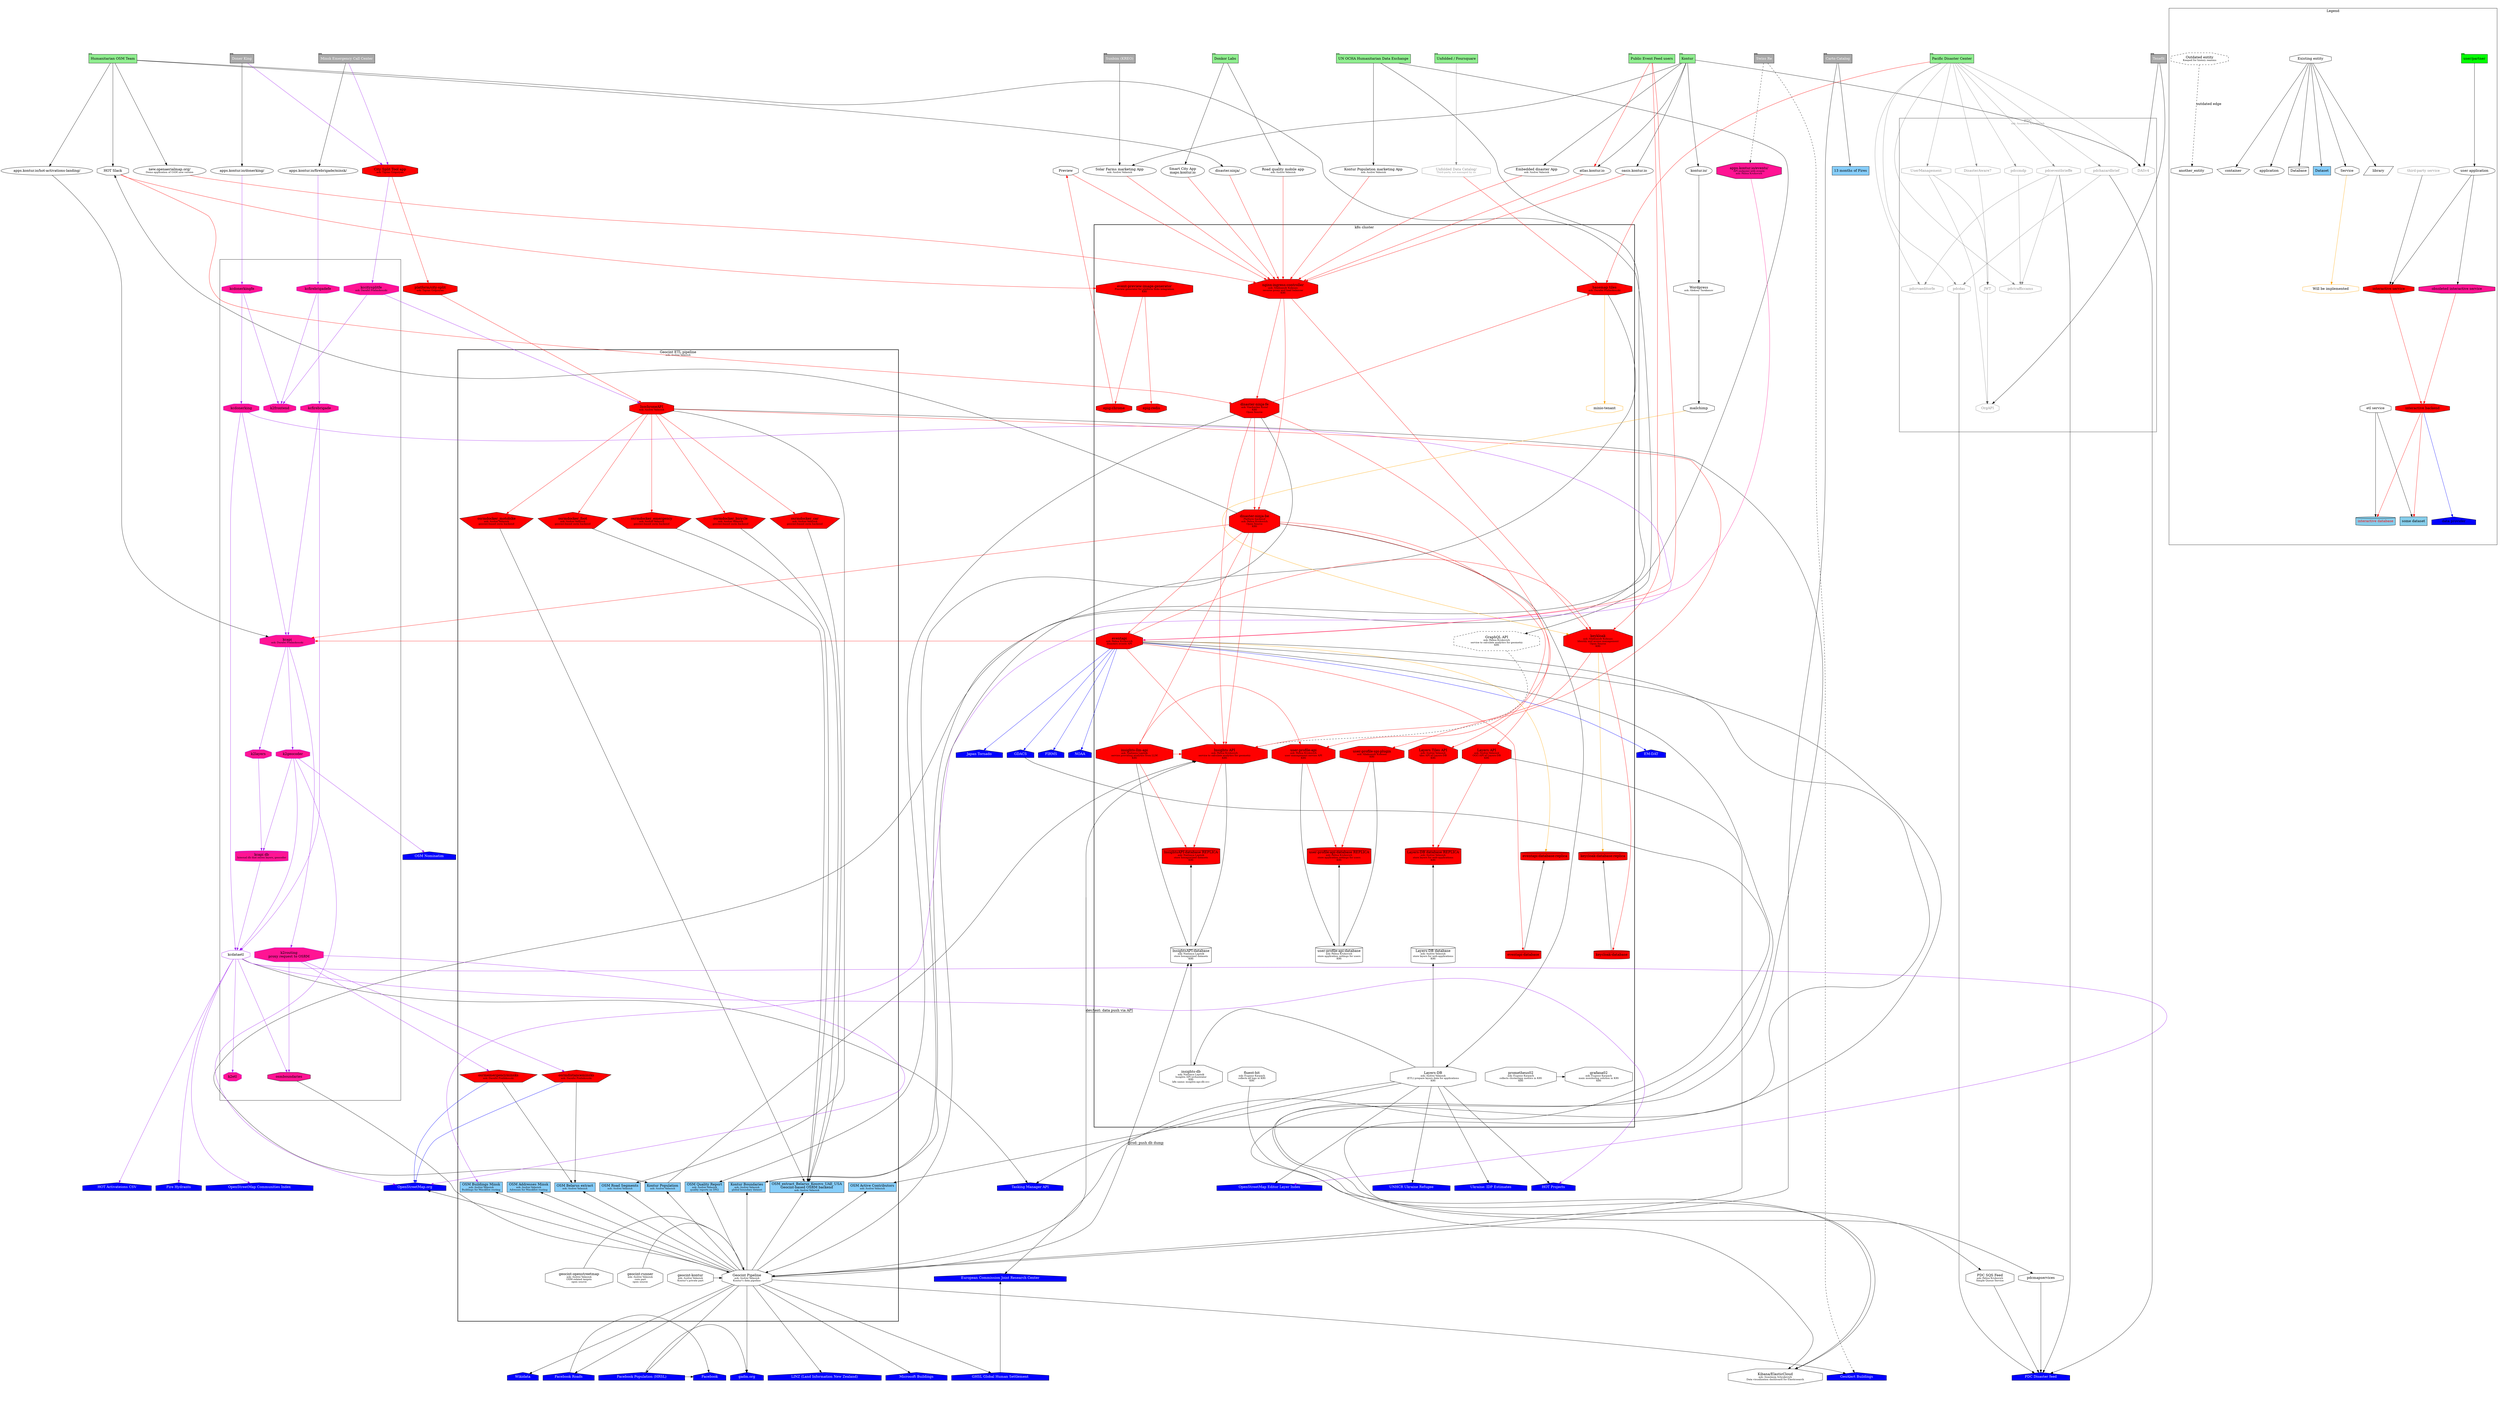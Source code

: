 digraph Platform_services{
    #ratio=auto
    ratio=0.5625
    #ratio=0.7
    #ratio=1.0407 // 1993:1915
    #ratio=1.42
    maxiter=10000
    #compound=true;
    newrank=true
    edge[minlen=1,weight=1]
    node[shape=octagon]
    rankdir=TB // arrows go down

    // customers
    subgraph customers {
      rank=source // topmost always, the source of graph
      node[shape=tab,style=filled,fillcolor=lightgreen]

      subgraph customers_active_commercial {
        HOT           [label="Humanitarian OSM Team",group=hot]
        PDC           [label="Pacific Disaster Center"]
        Kontur        [label="Kontur",group=kontur]
      }

      subgraph customers_active_noncommercial { // active non-commercial engagements
        DonkorLabs    [label="Donkor Labs"]
        HDX           [label="UN OCHA Humanitarian Data Exchange",group=HDX]
        Unfolded      [label="Unfolded / Foursquare",group=Unfolded]
        public_event_feed_users [label="Public Event Feed users"]
      }      

      subgraph customers_inactive { //inactive
        style="dashed"
        node[fontcolor=white,fillcolor=darkgrey]
        Tenefit       [label="Tenefit"]
        DonerKing     [label="Doner King",group=donerking]
        mchs          [label="Minsk Emergency Call Center"]
        cartocatalog  [label="Carto Catalog"] //updated 2021-10-08
        Sunbim                  [label="Sunbim (KREO)"]
        //Vianova [label="Vianova"]
        SwissRe                 [label="Swiss Re"] 
      }
    }


    // user facing
    // external
    subgraph data_providers {

        // grouping is just for better clarity, its not architectural
        node[shape=house,style=filled,fillcolor=blue,fontcolor=white]

        { // floating

          taskingmanagerapi [label="Tasking Manager API"] //new

          subgraph eventapi_sources {
            node[group=events_components]
            firms             [label="FIRMS"] //new
            noaa              [label="NOAA"] //new
            emdat             [label="EM-DAT"] //new
            japantornado      [label="Japan Tornado"] //new??
            gdacs             [label="GDACS"]
          }

          jrc               [label="European Commission Joint Research Center"]


          subgraph kc_sources {
            node[group=kcetl]
            rank=same
            firehydrants      [label="Fire Hydrants"] //new
            hotactivationscsv  [label="HOT Activateions CSV"]
            osmcommunities     [label="OpenStreetMap Communities Index"]
          }
         
          osmnominatim       [label="OSM Nominatim"]
          
          subgraph data_providers_ukraine { // Ukraine
            // rank = same
            node[group=layers_components]
            unhcrukrainerefugee [label="UNHCR Ukraine Refugee"]
            idpestimates [label="Ukraine: IDP Estimates"]
          }
          
          subgraph data_providers_hot {
            //rank = same
            hotactivations     [label="HOT Projects"]
          }
          
          subgraph data_providers_osm { 
            //rank = same
            osm                [label="OpenStreetMap.org"]
            osmlayers          [label="OpenStreetMap Editor Layer Index"]
          }

        }


        { // sinked, bottom-most of the graph
          rank=sink;

          pdcdisasters       [label="PDC Disaster feed"]

          subgraph data_providers_meta {
            //rank = same
            facebookpopulation [label="Facebook Population (HRSL)"]
            facebookroads      [label="Facebook Roads"]
            facebook           [label="Facebook"]
          }

            



          { // other
            // rank = same
            msbuildings        [label="Microsoft Buildings"]
            geoalertbuildings  [label="GeoAlert Buildings"]
            ghs                [label="GHSL Global Human Settlement"]
            gadm               [label="gadm.org"]
            linz               [label="LINZ (Land Information New Zealand)"]
            wikidata           [label="Wikidata"]
          }

      }
    }

    "layers-db" -> taskingmanagerapi
    "kcdataetl" -> taskingmanagerapi


    subgraph cluster_legacy {
        //label = "KC legacy stack / wilderness"  // not exactly legacy  -- rather everything not in k8s?
        //style=dashed
   

        node[style=filled,fillcolor=deeppink,group=kclegacy]
       
        // it belongs here logically 
        osmboundaries[style=filled,fillcolor=deeppink]

        {
          node[group=kc]
          kcapi [label=<kcapi<BR /><FONT POINT-SIZE="10">ask: Darafei Praliaskouski</FONT>>,color=purple]
          "kcapi db" [label=<kcapi db<BR /><FONT POINT-SIZE="10">Internal db that stores layers, geocoder</FONT>>,color=purple,shape=cylinder]
          kcdataetl [color=purple,group=kcetl]
        }


        { 
          node[group=k2] 
          k2frontend[color=purple]
          k2routing [label=<k2routing<BR />proxy request to OSRM>]
          k2geocoder
          k2etl [color=purple]
          k2layers[color=purple]
        }

        {
          node[group=firebrig]
          kcfirebrigadefe [color=purple, group="firebrig",style=filled,fillcolor=deeppink]
          kcfirebrigade [color=purple, group="firebrig",style=filled,fillcolor=deeppink]
        }

        { 
          node[group=donerking]
          kcdonerkingfe [color=purple,style=filled,fillcolor=deeppink]
          kcdonerking [color=purple,style=filled,fillcolor=deeppink]
        }

    
        { 
          node[group=citysplit]
          kccitysplitfe [label=<kccitysplitfe<BR /><FONT POINT-SIZE="10">ask: Darafei Praliaskouski</FONT>>,color=purple,style=filled,fillcolor=deeppink]
        }
    }
        
    citysplit [label="platform/city-split"][label=<platform/city-split<BR /><FONT POINT-SIZE="10">ask: Tigran Grigoryan</FONT>>][style=filled,fillcolor=red]

    subgraph cluster_legend {
        label="Legend"
        {
            //rank=same;
            //"Partners/users" [shape=tab,style=filled,fillcolor=green]
            //"Data Providers" [shape=house,style=filled,fillcolor=blue]
            "Will be implemented" [color=orange]
            //"Will be removed in the future" [style=filled,fillcolor=purple]
        }

        {
            "user/partner"[shape=tab,style=filled,fillcolor=green]
            "user application"[shape=ellipse]
            "third-party service"[color="#00000075",fontcolor="#00000075"]
            "interactive service"[style=filled,fillcolor=red] 
            "interactive backend"[style=filled,fillcolor=red] 
            "interactive database"[shape=cylinder,style=filled,fillcolor=skyblue,fontcolor=red] 
            "some dataset"[shape=rectangle,style=filled,fillcolor=skyblue] 
            "data provider"[shape=house,style=filled,fillcolor=blue] 
            "etl service"
            "obsoleted interactive service"[style=filled,fillcolor=deeppink] 
            "user/partner"->"user application"
            "user application" -> "interactive service"
            "third-party service" -> "interactive service"
            "user application" -> "obsoleted interactive service"
            "interactive service" -> "interactive backend"[color=red]
            "obsoleted interactive service" -> "interactive backend"[color=red]
            "interactive backend" -> "some dataset"[color=red]
            "interactive backend" -> "interactive database"[color=red]
            "interactive backend" -> "data provider"[color=blue]
            "etl service" -> "some dataset"
            "etl service" -> "interactive database"

        }

        {
            //rank=same;
            "Existing entity" [color=black]
            database [label=<Database>,shape=cylinder,color=black]
            "Existing entity" -> database
            dataset [label=<Dataset>,shape=rectangle,style=filled,fillcolor=lightskyblue,color=black]
            "Existing entity" -> dataset
            service [label=<Service>,shape=octagon,color=black]
            "Existing entity" -> service
            library [label=<library>,shape=parallelogram,color=black]
            "Existing entity" -> library
            container [label=<container>,shape=pentagon,color=black]
            "Existing entity" -> container
            ellipse [label=<application>,shape=ellipse,color=black]
            "Existing entity" -> ellipse
            service -> "Will be implemented"[color=orange]
        }

        {
            outdated [label=<Outdated entity<BR /><FONT POINT-SIZE="10">Keeped for history reasons</FONT>>,style=dashed]
            another_entity [shape=octagon]
            outdated -> another_entity [label="outdated edge",style=dashed]
        }        
    }

    subgraph kontur_infrastructure {

      subgraph cluster_k8s {
          label="k8s cluster"
          style=bold

          subgraph interactive_workloads {

            node[style=filled,fillcolor=red]
         
            subgraph iw_ingress{
              "nginx-ingress-controller" [label=<nginx-ingress-controller<BR /><FONT POINT-SIZE="10">ask: Aliaksandr Kolesen<BR />reverse proxy and load balancer<br/>K8S</FONT>>]

              "disaster-ninja-be" [label=<disaster-ninja-be<BR /><FONT POINT-SIZE="10">Platform backend<BR />ask: Palina Krukovich<BR />Open Source<BR />K8S</FONT>>, 
                                   group=ninja_components]

              keycloak [label=<keykloak<BR /><FONT POINT-SIZE="10">ask: Aliaksandr Kolesen<BR />Identity and access management<BR />Open Source<BR />K8S</FONT>>,
                                      group=users_components]
              

              "disaster-ninja-fe" [label=<disaster-ninja-fe<BR /><FONT POINT-SIZE="10">ask: Viachaslau Kozel<BR />K8S<BR />Open Source</FONT>>,
                                    group=ninja_components]
 
              "basemap tiles"  [label=<basemap tiles<BR /><FONT POINT-SIZE="10">ask: Darafei Praliaskouski</FONT>>] // updated 2024-07-11

              graphqlapi [label=<GraphQL API<BR /><FONT POINT-SIZE="10">ask: Palina Krukovich<BR />service to calculate analytics for geometry<BR />K8S</FONT>>, 
                            style=dashed, fillcolor=white, group=insights_components]

              eventapi [label=<eventapi<BR /><FONT POINT-SIZE="10">ask: Palina Krukovich<BR />disasters events API</FONT>>,
                                      group=events_components]
              "epig" [label=<event-preview-image-generator<BR /><FONT POINT-SIZE="10">Preview generator for platform links integration<BR />K8S</FONT>>,
                      group=epig]
            }

            subgraph iw_epig { 
              node[group=epig_components]
              "epig-chrome"
              "epig-redis"
            }

            subgraph iw_apis {
              rank = same

              subgraph iw_layers {
                node[group=layers_components]
                "layers-tiles-api" [label=<Layers Tiles API<BR /><FONT POINT-SIZE="10">ask: Andrei Valasiuk<BR />tiles API of Layers-DB<BR />K8S</FONT>>]
                "layers-api"       [label=<Layers API<BR /><FONT POINT-SIZE="10">ask: Andrei Valasiuk<BR />OGC-API of Layers-DB<BR />K8S</FONT>>]
              }

              subgraph iw_users {
                node[group=users_components]
                "user-profile-api" [label=<user-profile-api<FONT POINT-SIZE="10"><BR />ask: Palina Krukovich<BR />user management service API<BR />K8S</FONT>>]

                "user-profile-spi-plugin" [label=<user-profile-spi-plugin<FONT POINT-SIZE="10"><BR />ask: Aliaksandr Kolesen<BR />K8S</FONT>>]
              }

              subgraph iw_insights {
                node[group=insights_components]
                insightsapi [label=<Insights API<BR /><FONT POINT-SIZE="10">ask: Palina Krukovich<BR />service to calculate analytics for geometry<BR />K8S</FONT>>]
                "insights-llm-api" [label=<insights-llm-api<BR /><FONT POINT-SIZE="10">ask: Nadzeya Laptsik<BR />service providing analytics from LLM<BR />K8S</FONT>>]
              }

           }

            subgraph iw_databases {
              rank=same
              node[shape=cylinder]
              "layers-db-database-replica" [label=<Layers-DB database REPLICA<BR /><FONT POINT-SIZE="10">ask: Andrei Valasiuk<BR />store layers for web-applications<BR />K8S</FONT>>,
                                      group=layers_components]
              "user-profile-api-database-replica" [label=<user-profile-api-database REPLICA<FONT POINT-SIZE="10"><BR />ask: Palina Krukovich<BR />store application settings for users<BR />K8S</FONT>>,
                                            group=users_components]
              "insightsapi-database-replica" [label=<InsightsAPI-database REPLICA<FONT POINT-SIZE="10"><BR />ask: Nadzeya Laptsik<BR />store hexagonized datasets<BR />K8S</FONT>>,
                                            group=insights_components]
              "eventapi-database-replica"[group=events_components]
              "keycloak-database-replica"[group=users_components]
            }

            // review: is it correct or more complicated? e.g. is epig involved?
            "minio-tenant"[fillcolor=white,color=orange]
            "basemap tiles" -> "minio-tenant"[color=orange]

          } // interactive workloads

          subgraph noninteractive_workloads {
            subgraph nw_observability {
              node[group=observability_components]
              rank=same
              "prometheus02" [label=<prometheus02<BR /><FONT POINT-SIZE="10">ask: Eugene Karpach<BR />collects cluster/app metrics in K8S<BR />K8S</FONT>>]
              "grafana02" [label=<grafana02<BR /><FONT POINT-SIZE="10">ask: Eugene Karpach<BR />main monitoring solution in K8S<BR />K8S</FONT>>]
              "fluent-bit" [label=<fluent-bit<FONT POINT-SIZE="10"><BR />ask: Eugene Karpach<BR />collects all logs in K8S<BR />K8S</FONT>>]
            }

            subgraph nw_etl {
              rank=same
              "insights-db" [label=<insights-db<BR /><FONT POINT-SIZE="10">ask: Nadzeya Laptsik<BR />Insights API orchestrator<BR />K8S<br/>k8s name: insights-api-db-svc</FONT>>,
                              group=insights_components]
              "layers-db" [label=<Layers-DB<BR /><FONT POINT-SIZE="10">ask: Andrei Valasiuk<BR />(ETL) prepare layers data for applications<BR />K8S</FONT>>,
                              group=layers_components]
            }

            subgraph nw_databases {
              rank=same
              node[shape=cylinder]
              "layers-db-database" [label=<Layers-DB database<BR /><FONT POINT-SIZE="10">ask: Andrei Valasiuk<BR />store layers for web-applications<BR />K8S</FONT>>,
                                      group=layers_components]
              "user-profile-api-database" [label=<user-profile-api-database<FONT POINT-SIZE="10"><BR />ask: Palina Krukovich<BR />store application settings for users<BR />K8S</FONT>>,
                                            group=users_components]
              "insightsapi-database" [label=<InsightsAPI-database<FONT POINT-SIZE="10"><BR />ask: Nadzeya Laptsik<BR />store hexagonized datasets<BR />K8S</FONT>>,
                                            group=insights_components]
              "eventapi-database"[group=events_components,style=filled,fillcolor=red]
              "keycloak-database"[group=users_components,style=filled,fillcolor=red]
  
            }
          }

          


         subgraph db_replication {
            edge[dir=back]
            "layers-db-database-replica" -> "layers-db-database"
            "user-profile-api-database-replica" -> "user-profile-api-database"
            "insightsapi-database-replica" -> "insightsapi-database"
            "eventapi-database-replica" -> "eventapi-database"
            "keycloak-database-replica" -> "keycloak-database"
         }

         subgraph events_flow {
           eventapi -> "eventapi-database-replica"[color=orange]
           eventapi -> "eventapi-database"[color=red]
         }

         subgraph users_flow {
           keycloak -> "keycloak-database-replica"[color=orange]
           keycloak -> "keycloak-database"[color=red]

           keycloak -> "user-profile-spi-plugin"[color=red]
           "user-profile-api" -> "user-profile-api-database-replica"[color=red]
           "user-profile-api" -> "user-profile-api-database"
           "user-profile-spi-plugin" -> "user-profile-api-database-replica"[color=red]
           "user-profile-spi-plugin" -> "user-profile-api-database"

         }

         subgraph layers_flow {
           "layers-api" -> "layers-db-database-replica"[color=red]
           "layers-tiles-api" -> "layers-db-database-replica"[color=red]
           "layers-db-database" -> "layers-db"[dir=back]
           "disaster-ninja-be" -> "layers-db" // add changes from smartcity and roadapp
         }

         subgraph insights_flow {

          insightsapi -> "insightsapi-database-replica"[color=red]
          insightsapi -> "insightsapi-database" // does it perform writes?
          "insights-llm-api" -> "insightsapi-database-replica"[color=red]
          "insights-llm-api" -> "insightsapi-database"
          "insights-llm-api" -> "user-profile-api"[color=red]
          "insights-llm-api" -> insightsapi[color=red]
          "insightsapi-database" -> "insights-db"[dir=back]
          "insights-db" -> "layers-db"[dir=back]

         }

      }

      subgraph cluster_geocint {
          label=<Geocint ETL pipeline<BR /><FONT POINT-SIZE="10">ask: Andrei Valasiuk</FONT>>
          style=bold

          {
            rank=same
            node[group=geocint_components]
            "geocint-runner" [label=<geocint-runner<BR /><FONT POINT-SIZE="10">ask: Andrei Valasiuk<BR />core part<BR />open source</FONT>>]
            "geocint-openstreetmap" [label=<geocint-openstreetmap<BR /><FONT POINT-SIZE="10">ask: Andrei Valasiuk<BR />OSM-related targets<BR />open source</FONT>>]
            "geocint-kontur" [label=<geocint-kontur<BR /><FONT POINT-SIZE="10">ask: Andrei Valasiuk<BR />Kontur's private part</FONT>>]
            geocint [label=<Geocint Pipeline<BR /><FONT POINT-SIZE="10">ask: Andrei Valasiuk<BR />Kontur's data pipeline</FONT>>]
          }

          isochroneapi [label=<IsochroneAPI<BR /><FONT POINT-SIZE="10">ask: Andrei Valasiuk</FONT>>]

          subgraph geocint_osrm_containers {
              //rank=same
              node[shape=pentagon,style=filled,fillcolor=red]

              osrmemergencyminsk [label=<osrmemergencyminsks<BR /><FONT POINT-SIZE="10">ask: Darafei Praliakouski</FONT>>]
              osrmdistanceminsk [label=<osrmdistanceminsks<BR /><FONT POINT-SIZE="10">ask: Darafei Praliakouski</FONT>>]

              {
                osrmdocker_motobike [label=<osrmdocker_motobike<BR /><FONT POINT-SIZE="10">ask: Andrei Valasiuk<BR />geocint-based osrm backend</FONT>>]
                osrmdocker_foot [label=<osrmdocker_foot<BR /><FONT POINT-SIZE="10">ask: Andrei Valasiuk<BR />geocint-based osrm backend</FONT>>]
                osrmdocker_emergency [label=<osrmdocker_emergency<BR /><FONT POINT-SIZE="10">ask: Andrei Valasiuk<BR />geocint-based osrm backend</FONT>>]
                osrmdocker_bicycle [label=<osrmdocker_bicycle<BR /><FONT POINT-SIZE="10">ask: Andrei Valasiuk<BR />geocint-based osrm backend</FONT>>]
                osrmdocker_car [label=<osrmdocker_car<BR /><FONT POINT-SIZE="10">ask: Andrei Valasiuk<BR />geocint-based osrm backend</FONT>>]
              }
          }

          subgraph geocint_datasets {          
            rank = same
            node[shape=rectangle,style=filled,fillcolor=lightskyblue]

            OSM_quality_report [label=<OSM Quality Report<BR /><FONT POINT-SIZE="10">ask: Andrei Valasiuk<BR />quality reports on DN2</FONT>>]
            subgraph geocint_datasets_global {
              osmroadsegments [label=<OSM Road Segments<BR /><FONT POINT-SIZE="10">ask: Andrei Valasiuk</FONT>>]
              konturpopulation [label=<Kontur Population<BR /><FONT POINT-SIZE="10">ask: Andrei Valasiuk</FONT>>]
              kontur_boundaries [label=<Kontur Boundaries<BR /><FONT POINT-SIZE="10">ask: Andrei Valasiuk<BR />global boundary dataset</FONT>>]
              osmcontributorstiles [label=<OSM Active Contributors<BR /><FONT POINT-SIZE="10">ask: Andrei Valasiuk</FONT>>]
            }
            subgraph geocint_datasets_minsk {
              addressesminsk [label=<OSM Addresses Minsk<BR /><FONT POINT-SIZE="10">ask: Andrei Valasiuk<BR />Adresses for Minskfire routing</FONT>>    ]
              buildingsminsk [label=<OSM Buildings Minsk<BR /><FONT POINT-SIZE="10">ask: Andrei Valasiuk<BR />Buildings for Minskfire routing</FONT>>]
              belarusosmpbf [label=<OSM Belarus extract<BR /><FONT POINT-SIZE="10">ask: Andrei Valasiuk</FONT>>]
              pdsdataset  [label=<OSM_extract_Belarus_Kosovo_UAE_USA<BR />Geocint-based OSRM backend<BR /><FONT POINT-SIZE="10">ask: Andrei Valasiuk</FONT>>]//Area of interest updated 2024-30-01
            }
          }
      } 

    }

    // prevent observability group from being considered 'source', popping whole graph up
    "layers-db-database" -> "fluent-bit"[style=invis]
    "insightsapi-database" -> "fluent-bit"[style=invis]
    "k2etl"->firehydrants[style=invis]
 
    //"nginx-ingress-controller" -> graphqlapi[style=invis]

    k2geocoder -> osmnominatim [color=purple]


    "basemap tiles" -> geocint


    subgraph dn_connections {
    
     subgraph dn_ingress {
      "nginx-ingress-controller" -> "disaster-ninja-fe"[color=red] 
      "nginx-ingress-controller" -> "disaster-ninja-be" [color=red]
     }

     subgraph dn_fe_connections {
      "disaster-ninja-fe" -> "disaster-ninja-be"[color=red]
      "disaster-ninja-fe" -> "layers-tiles-api"[color=red]
      "disaster-ninja-fe" -> insightsapi[color=red]
      "disaster-ninja-fe" -> "basemap tiles"[color=red,constraint=false]
      "disaster-ninja-fe" -> kontur_boundaries
      "disaster-ninja-fe" -> OSM_quality_report
     }

     subgraph dn_be_connections {
      "disaster-ninja-be" -> "user-profile-api"[color=red]
      "disaster-ninja-be" -> insightsapi[color=red]
      "disaster-ninja-be" -> "insights-llm-api"[color=red]
      "disaster-ninja-be" -> kcapi[color=red]
      "disaster-ninja-be" -> eventapi[color=red]
      "disaster-ninja-be" -> "layers-api"[color=red]
     }

      graphqlapi -> insightsapi[style=dashed]
    
    
    }

    subgraph epig_flow {
      edge[color=red]
      "HOT Slack" -> "disaster-ninja-be"[color=black,dir=back] // push to Slack
      "HOT Slack" -> "disaster-ninja-fe"                       // get epig link
      "HOT Slack" -> "epig"                                    // preview request
      "epig" -> "epig-chrome" -> previewapp
      "epig" -> "epig-redis"
    }
  
    subgraph keycloak_client_connections {
      edge[color=red]
      //roadqualityapp -> keycloak[color=red]
      //disasterninja -> keycloak[color=red]
      "nginx-ingress-controller" -> keycloak // in fact, all client apps

      public_event_feed_users -> keycloak    // keycloak for public access?

      eventapi -> keycloak[constraint=false]
      mailchimp -> keycloak[color=orange,constraint=false] // TBD
    }



    SwissRe -> geoalertbuildings [style=dashed]
    SwissRe -> eventapiprod [style=dashed]


    "layers-db" -> hotactivations
    "layers-db" -> osmcontributorstiles
    "layers-db" -> unhcrukrainerefugee
    "layers-db" -> idpestimates
    "layers-db" -> osmlayers
    

    gdacs -> jrc[constraint=false]
    ghs -> jrc
    facebookpopulation -> facebook
    facebookroads -> facebook


    subgraph client_apps {


        subgraph same_ranked_client_apps {
          rank=same;

          {
            node[shape=octagon]
            eventapiprod [label=<apps.kontur.io/events/<BR /><FONT POINT-SIZE="10">API endpoint with events<BR />ask: Palina Krukovich</FONT>>,
                              style=filled,fillcolor=deeppink]

            "Unfolded Data Catalog"[label=<Unfolded Data Catalog/<BR /><FONT POINT-SIZE="10">Third-party, not managed by us</FONT>>,
                                    color="#00000075",
                                    fontcolor="#00000075",
                                    group=Unfolded]
          }

          {
            node[shape=ellipse]

            {
              donerkingapp [label="apps.kontur.io/donerking/",group="donerking"]
              mchsapp [label="apps.kontur.io/firebrigade/minsk/",group="firebrig"]
            }

            {
              konturwebsite [label="kontur.io/",group=konturwebsite]

              atlasapp [label="atlas.kontur.io"]
              oasisapp [label="oasis.kontur.io"]
              previewapp[label="Preview"]
            }

            {
              hotlandingpage [label="apps.kontur.io/hot-activations-landing/",group="hot"]
              "HOT Slack" [group="hot"]
              oam [label=<new.openaerialmap.org/<BR /><FONT POINT-SIZE="10">Demo application of OAM new version</FONT>>,group="hot"]
            }


            {
              roadqualityapp [label=<Road quality mobile app<BR /><FONT POINT-SIZE="10">ask: Andrei Valasiuk</FONT>>,group="donkor"]
              smartcity [label=<Smart City App<BR />maps.kontur.io>,group="donkor"]
            }

            solarfarm [label=<Solar Farms marketing App<BR /><FONT POINT-SIZE="10">ask: Andrei Valasiuk</FONT>>]
            embeddedpop [label=<Kontur Population marketing App<BR /><FONT POINT-SIZE="10">ask: Andrei Valasiuk</FONT>>,group="HDX"]
            embeddeddisaster [label=<Embedded disaster App<BR /><FONT POINT-SIZE="10">ask: Andrei Valasiuk</FONT>>]

          }
        }

        subgraph special_client_app {
          node[shape=ellipse]
          disasterninja [label="disaster.ninja/"]
        }
    }

    Unfolded -> "Unfolded Data Catalog"[color="#00000075"] //updated 2021-10-08

    Sunbim -> solarfarm

    DonkorLabs -> smartcity
    DonkorLabs -> roadqualityapp

    PDC -> "basemap tiles"[color=red] // updated 2024-07-11

    { //// to be removed unless these apps really communicate with disaster.ninja somehow
      //embeddedpop -> disasterninja
      //embeddeddisaster -> disasterninja
      //oam -> disasterninja
      //smartcity -> disasterninja
      //solarfarm -> disasterninja

    }


    subgraph apps_to_ingress {
      edge[color=red]

      // TBD: eliminate ingress-controller and draw connections to [fe,be,keycloak]?

      embeddedpop -> "nginx-ingress-controller"
      embeddeddisaster -> "nginx-ingress-controller"
      oam -> "nginx-ingress-controller"

      // includes pushing data for layers database through disaster-ninja-be
      roadqualityapp -> "nginx-ingress-controller"
      smartcity -> "nginx-ingress-controller"

      solarfarm -> "nginx-ingress-controller"
      disasterninja -> "nginx-ingress-controller"

      atlasapp -> "nginx-ingress-controller"
      oasisapp -> "nginx-ingress-controller"
      previewapp -> "nginx-ingress-controller"

      // roadquality and smartcity are pushing data for layers through disaster-ninja-be
    }

    public_event_feed_users -> eventapi[color=red]
    public_event_feed_users -> atlasapp[color=red]
    HOT -> disasterninja
    HOT -> hotlandingpage //new
    HOT -> "HOT Slack"
    HOT -> oam
    HOT -> graphqlapi // pull data for their ETL
    Kontur -> solarfarm
    Kontur -> embeddeddisaster
    Kontur -> atlasapp
    Kontur -> oasisapp
    
    "Unfolded Data Catalog" -> "basemap tiles"[color=red] //updated 2021-10-08

    "13 months of Fires" [label=<13 months of Fires>,shape=rectangle,style=filled,fillcolor=lightskyblue]
    cartocatalog -> "13 months of Fires"//updated 2021-10-08
    cartocatalog -> geocint //updated 2021-10-08

    eventapiprod -> eventapi[color=deeppink]
    hotlandingpage -> kcapi //new
    CSTAPP [label=<City Split Tool app<BR /><FONT POINT-SIZE="10">ask: Tigran Grigoryan</FONT>>,style=filled,fillcolor=red]
    mchs -> CSTAPP[color=purple]
    DonerKing -> CSTAPP [color=purple]

    CSTAPP -> citysplit[color=red]
    isochroneapi[style=filled,fillcolor=red]
    citysplit -> isochroneapi[color=red]
    
    konturpopulation -> insightsapi[constraint=false] // updated 2021-10-08
    isochroneapi -> insightsapi[color=red] //new
    eventapi -> insightsapi[color=red] //new

    subgraph geocint_insights_data_push {
      // updated 2024-07-16
      // edges mark dependency, data flow is reversed
      edge[dir=back,decorate=true]
      "insightsapi-database" -> geocint[label="prod: push db dump" ]
      insightsapi -> geocint[label="dev/test: data push via API"]
    }

    isochroneapi -> osmroadsegments

    subgraph geocint_datasets_generation {
      edge[dir=back]
      osmroadsegments -> geocint
      buildingsminsk -> geocint
      osmcontributorstiles -> geocint
      addressesminsk -> geocint
      belarusosmpbf -> geocint
      pdsdataset -> geocint //updated 2021-10-08
      kontur_boundaries -> geocint //updates 2021-10-08
      OSM_quality_report -> geocint //updated 2021-10-08 Sasha Petrov
      konturpopulation -> geocint
    }

    { 
      edge[constraint=false]
      osrmdocker_foot -> pdsdataset //updated 2021-10-08
      osrmdocker_bicycle -> pdsdataset //updated 2021-10-08
      osrmdocker_car -> pdsdataset //updated 2021-10-08
      osrmdocker_emergency -> pdsdataset //updated 2021-10-08
      osrmdocker_motobike -> pdsdataset //updated 2021-10-08
    }
  
    {
      //edge[constraint=false]
      isochroneapi -> osrmdocker_foot[color=red]  //updated 2021-10-08
      isochroneapi -> osrmdocker_bicycle[color=red] //updated 2021-10-08
      isochroneapi -> osrmdocker_car[color=red] //updated 2021-10-08
      isochroneapi -> osrmdocker_emergency[color=red] //updated 2021-10-08
      isochroneapi -> osrmdocker_motobike[color=red]   //updated 2021-10-08
    }

    osrmemergencyminsk -> belarusosmpbf
    osrmdistanceminsk -> belarusosmpbf
    HDX -> konturpopulation[constraint=false]
    HDX -> kontur_boundaries
    HDX -> embeddedpop



    {

      // edges intentionally inverted to move nodes out of main dependencies paths

      "geocint-runner" -> geocint
      "geocint-openstreetmap" -> geocint
      "geocint-kontur" -> geocint
      //geocint -> "geocint-runner"[dir=back]
      //geocint -> "geocint-openstreetmap"[dir=back]
      //geocint -> "geocint-kontur"[dir=back]
    }

    "layers-api" -> geocint
    geocint -> osm[constraint=false]
    geocint -> facebookpopulation
    facebookpopulation -> gadm
    geocint -> gadm
    geocint -> ghs
    geocint -> facebookroads
    geocint -> msbuildings
    geocint -> geoalertbuildings[constraint=false]
    geocint -> wikidata
    geocint -> linz

    osmboundaries -> geocint

    kccitysplitfe -> isochroneapi [color=purple]
    CSTAPP -> kccitysplitfe [color=purple]


    // lets use deeppink for outdated+interactive
    eventapi -> gdacs[color=blue]
    eventapi -> firms[color=blue] //new
    eventapi -> noaa[color=blue] //new
    eventapi -> emdat[color=blue] //new
    eventapi -> japantornado[color=blue] //new
    eventapi -> kcapi[color=red,constraint=false]

  
    DonerKing -> donerkingapp
    donerkingapp -> kcdonerkingfe [color=purple]
    kcdonerkingfe -> kcdonerking [color=purple]
    kcdonerking -> buildingsminsk[color=purple,constraint=false]
    kcdonerking -> kcdataetl [color=purple]


    kcdataetl -> hotactivations [color=purple,constraint=false]
    kcdataetl -> hotactivationscsv [color=purple]
    kcdataetl -> osmcommunities [color=purple]
    kcdataetl -> osmlayers [color=purple,constraint=false]
    kcdataetl -> k2etl [color=purple]
    kcdataetl -> osmboundaries [color=purple]
    kcdataetl -> firehydrants [color=purple]
   
    mchs -> mchsapp
    mchsapp -> kcfirebrigadefe [color=purple]
    kcfirebrigadefe -> kcfirebrigade [color=purple]
    kcfirebrigade -> kcdataetl [color=purple]

    kcapi [color=purple]
    kcdonerking -> kcapi [color=purple]
    kcfirebrigade -> kcapi [color=purple]

    pdcsqs [label=<PDC SQS Feed<BR /><FONT POINT-SIZE="10">ask: Palina Krukovich<BR />Simple Queue Service</FONT>>]
    pdcmapservices 
 
    eventapi -> pdcsqs[constraint=false]
    eventapi -> pdcmapservices[constraint=false]
    pdcsqs -> pdcdisasters
    pdcmapservices-> pdcdisasters


    kcapi -> k2layers [color=purple]
    k2layers -> "kcapi db" [color=purple]
    k2geocoder -> "kcapi db" [color=purple]
    "kcapi db" -> kcdataetl [color=purple]
    // minskfiredemo <- is no more as of 2024/07/15, kept for reference, could be removed eventually 
    k2routing [color=purple]
    kcapi -> k2routing [color=purple]
    k2routing -> osm [color=purple]
    k2routing -> osrmemergencyminsk [color=purple]
    k2routing -> osmboundaries [color=purple] // accoring to A.Kalenik
    osrmemergencyminsk -> osm[color=blue]
    k2routing -> osrmdistanceminsk [color=purple]
    osrmdistanceminsk -> osm[color=blue]
    k2geocoder [color=purple]
    kcapi -> k2geocoder [color=purple]
    k2geocoder -> osm [color=purple]
    k2geocoder -> kcdataetl [color=purple]
    kcdonerkingfe -> k2frontend [color=purple]
    kcfirebrigadefe -> k2frontend [color=purple]
    kccitysplitfe -> k2frontend [color=purple]

    subgraph cluster_PDC {
        label=<PDC<BR /><FONT POINT-SIZE="10">ask: Anastasia Artyukevich</FONT>>
        style=bold
        color="#00000075"
        fontcolor="#00000075"

        node[color="#00000075",fontcolor="#00000075"]
        edge[color="#00000075"]

        pdcrvaeditorfe        
        pdceventbrieffe        
        pdchazardbrief        
        pdcdas        
        pdctrafficcams 
        DASv4          
        UserManagement
        DisasterAware7
        pdccmdp   
        OrgAPI
        JWT

    }

    {
      edge[color="#00000075"]
      PDC -> pdcrvaeditorfe
      PDC -> pdceventbrieffe
      PDC -> pdchazardbrief
      PDC -> pdcdas
      PDC -> pdctrafficcams
      PDC -> UserManagement         // update 2021-10-8
      PDC -> DisasterAware7 -> JWT -> OrgAPI // update 2021-10-8
      PDC -> DASv4 // update 2021-10-8
      PDC -> pdccmdp -> pdctrafficcams
      pdceventbrieffe -> pdctrafficcams
      pdceventbrieffe -> pdcrvaeditorfe
      pdchazardbrief -> pdcdas
      UserManagement -> OrgAPI // update 2021-10-8
      UserManagement -> JWT
    }

    pdceventbrieffe -> pdcdisasters
    pdchazardbrief -> pdcdisasters
    pdcdas -> pdcdisasters
    Tenefit -> OrgAPI // update 2021-10-8
    Tenefit -> DASv4 // update 2021-10-8
    Kontur -> DASv4 // update 2021-10-8

    subgraph kontur_website_stack {
      wordpress [label=<Wordpress<BR /><FONT POINT-SIZE="10">ask: Aleksey Tarakanov</FONT>>,group=konturwebsite]
      mailchimp [group=konturwebsite]
      Kontur -> konturwebsite -> wordpress -> mailchimp
    }


    "prometheus02" -> grafana02
    {
      rank=sink
      kibana [label=<Kibana/ElasticCloud<BR /><FONT POINT-SIZE="10">ask: Anastasia Artyukevich<BR />Data visualization dashboard for Elasticsearch</FONT>>]
    }

    // for clarity we suppress Kontur-kibana/grafana links. Its kind of obvious we use them 
    Kontur -> grafana02[style=invis]
    Kontur -> kibana[style=invis] //updated 2021-10-08
   
    eventapi -> kibana[constraint=false]//updated 2021-10-08
    isochroneapi -> kibana[constraint=false]//updated 2021-10-08
    "fluent-bit" -> kibana[constraint=false]
    

}
